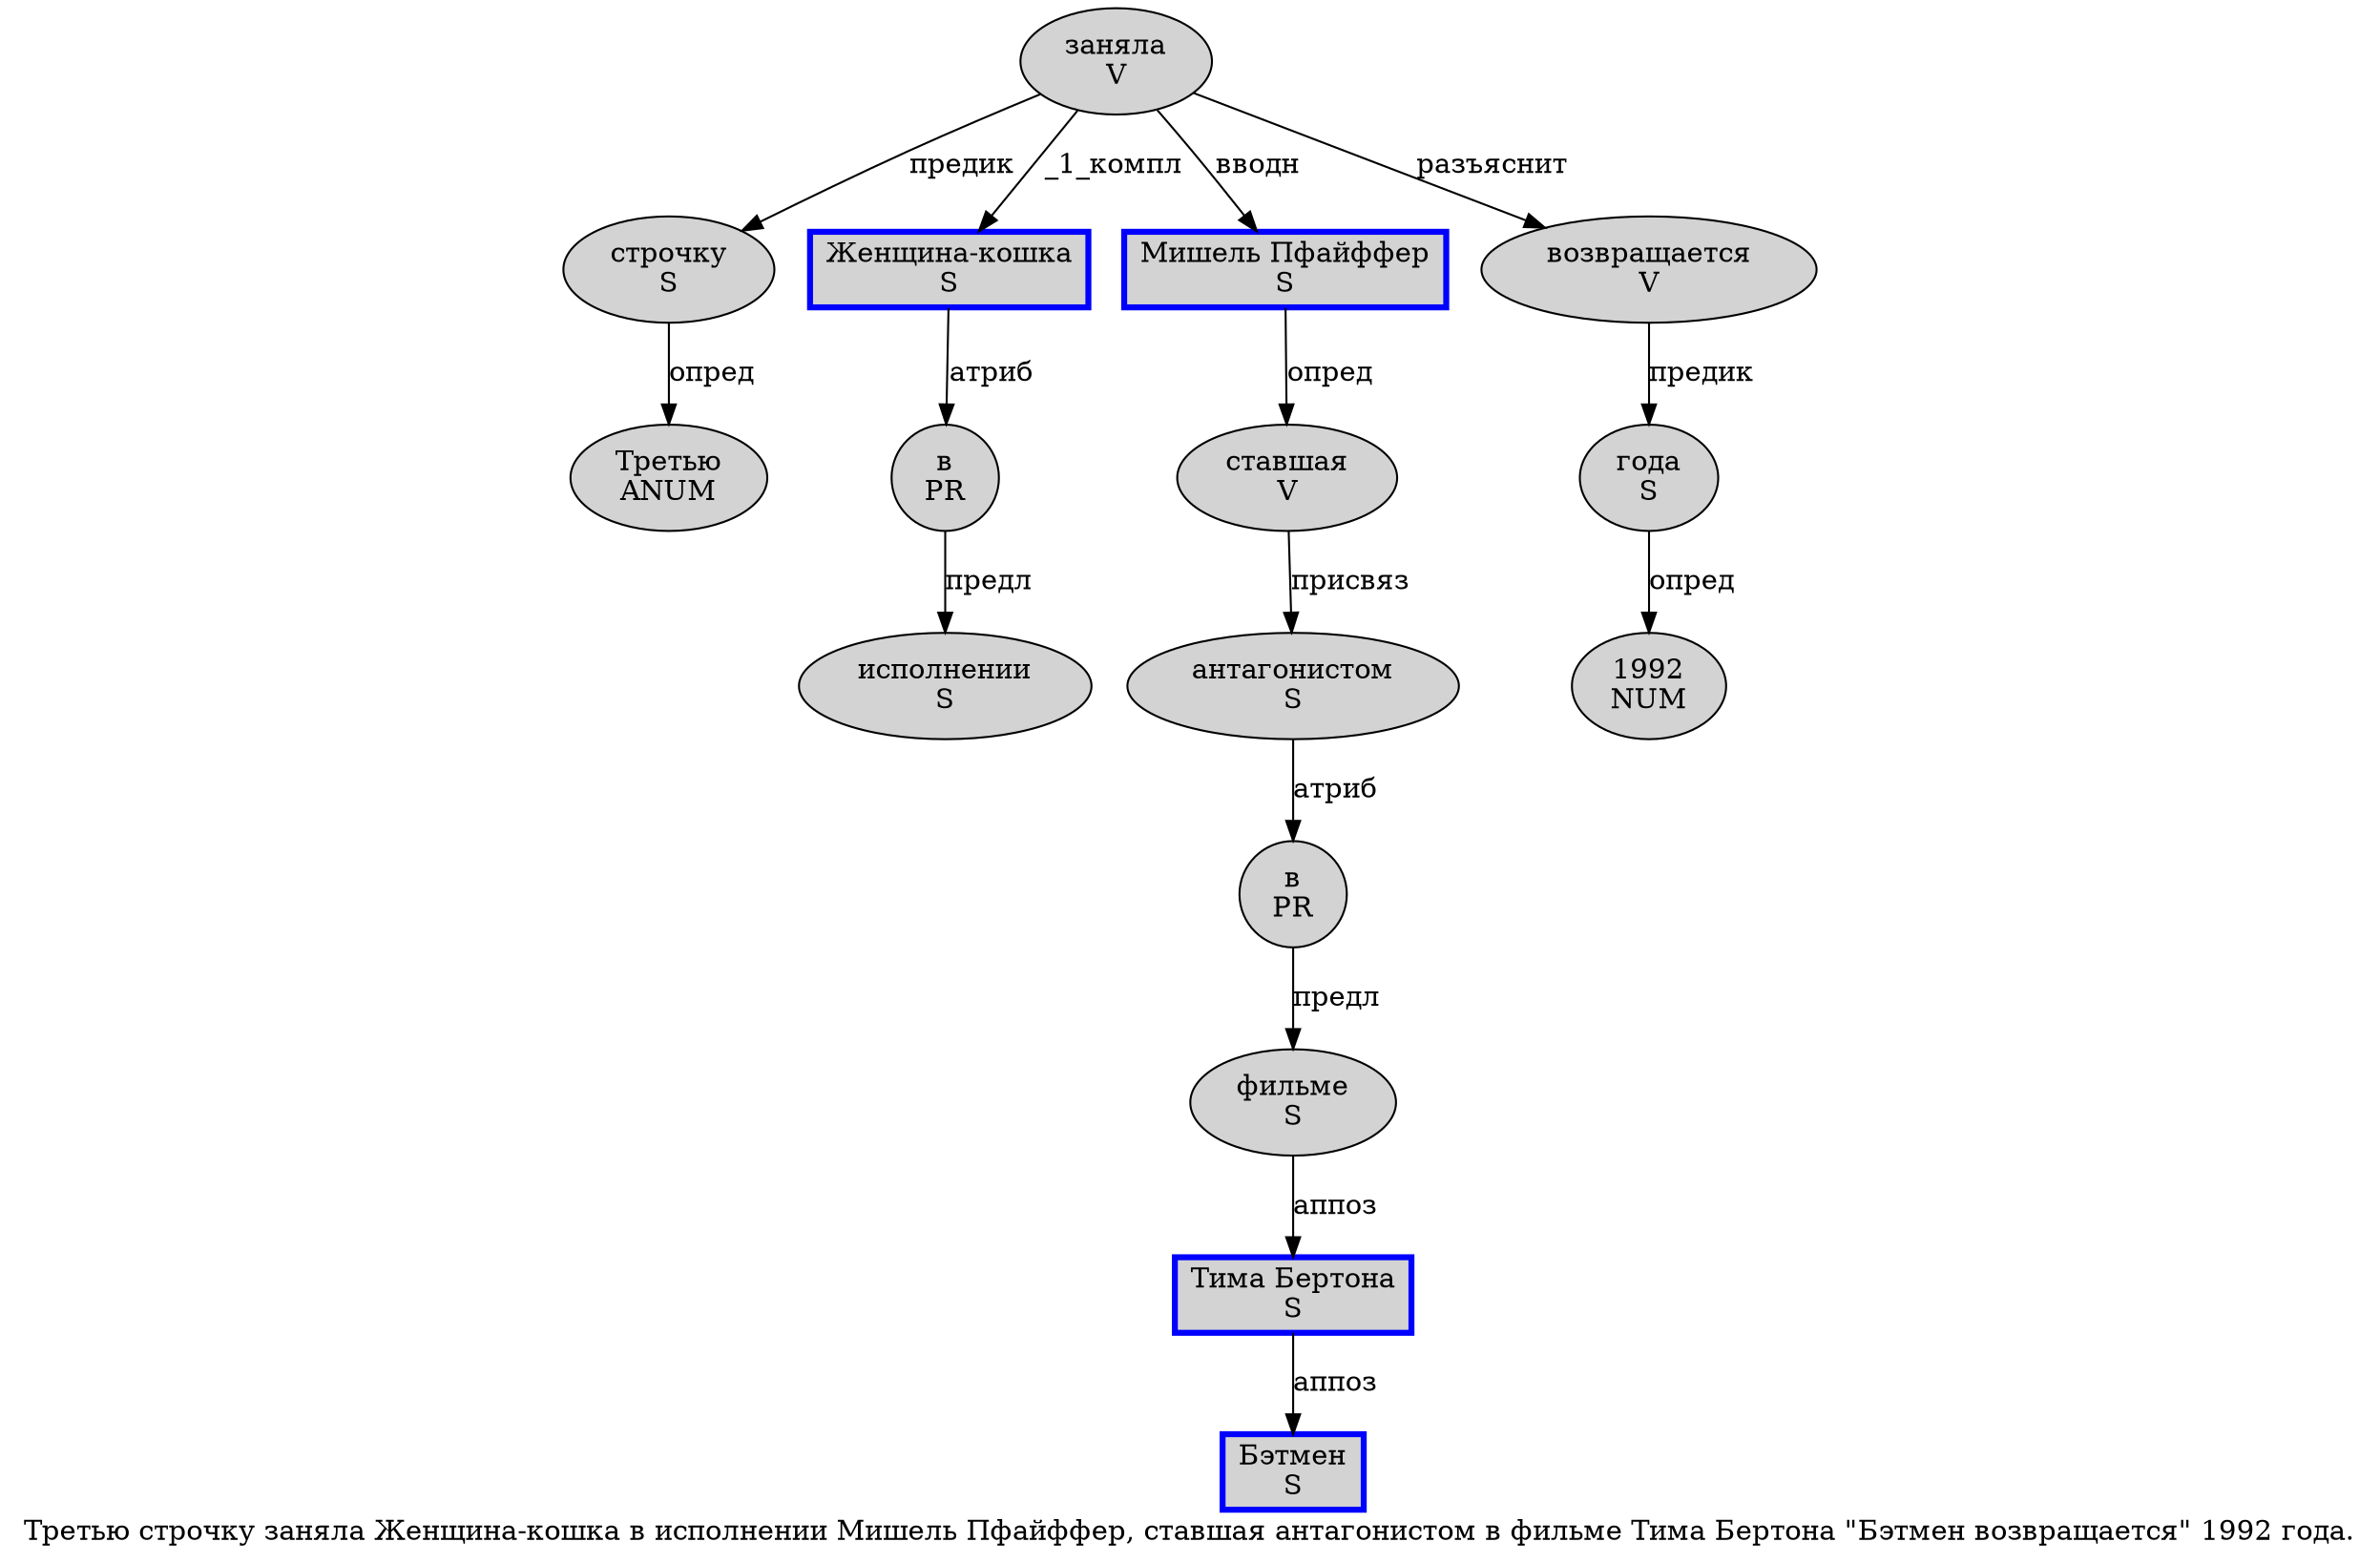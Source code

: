 digraph SENTENCE_1554 {
	graph [label="Третью строчку заняла Женщина-кошка в исполнении Мишель Пфайффер, ставшая антагонистом в фильме Тима Бертона \"Бэтмен возвращается\" 1992 года."]
	node [style=filled]
		0 [label="Третью
ANUM" color="" fillcolor=lightgray penwidth=1 shape=ellipse]
		1 [label="строчку
S" color="" fillcolor=lightgray penwidth=1 shape=ellipse]
		2 [label="заняла
V" color="" fillcolor=lightgray penwidth=1 shape=ellipse]
		3 [label="Женщина-кошка
S" color=blue fillcolor=lightgray penwidth=3 shape=box]
		4 [label="в
PR" color="" fillcolor=lightgray penwidth=1 shape=ellipse]
		5 [label="исполнении
S" color="" fillcolor=lightgray penwidth=1 shape=ellipse]
		6 [label="Мишель Пфайффер
S" color=blue fillcolor=lightgray penwidth=3 shape=box]
		8 [label="ставшая
V" color="" fillcolor=lightgray penwidth=1 shape=ellipse]
		9 [label="антагонистом
S" color="" fillcolor=lightgray penwidth=1 shape=ellipse]
		10 [label="в
PR" color="" fillcolor=lightgray penwidth=1 shape=ellipse]
		11 [label="фильме
S" color="" fillcolor=lightgray penwidth=1 shape=ellipse]
		12 [label="Тима Бертона
S" color=blue fillcolor=lightgray penwidth=3 shape=box]
		14 [label="Бэтмен
S" color=blue fillcolor=lightgray penwidth=3 shape=box]
		15 [label="возвращается
V" color="" fillcolor=lightgray penwidth=1 shape=ellipse]
		17 [label="1992
NUM" color="" fillcolor=lightgray penwidth=1 shape=ellipse]
		18 [label="года
S" color="" fillcolor=lightgray penwidth=1 shape=ellipse]
			12 -> 14 [label="аппоз"]
			4 -> 5 [label="предл"]
			2 -> 1 [label="предик"]
			2 -> 3 [label="_1_компл"]
			2 -> 6 [label="вводн"]
			2 -> 15 [label="разъяснит"]
			18 -> 17 [label="опред"]
			9 -> 10 [label="атриб"]
			11 -> 12 [label="аппоз"]
			15 -> 18 [label="предик"]
			6 -> 8 [label="опред"]
			8 -> 9 [label="присвяз"]
			3 -> 4 [label="атриб"]
			10 -> 11 [label="предл"]
			1 -> 0 [label="опред"]
}